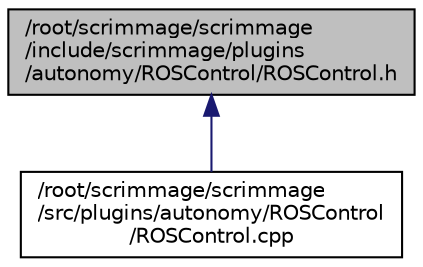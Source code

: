 digraph "/root/scrimmage/scrimmage/include/scrimmage/plugins/autonomy/ROSControl/ROSControl.h"
{
 // LATEX_PDF_SIZE
  edge [fontname="Helvetica",fontsize="10",labelfontname="Helvetica",labelfontsize="10"];
  node [fontname="Helvetica",fontsize="10",shape=record];
  Node1 [label="/root/scrimmage/scrimmage\l/include/scrimmage/plugins\l/autonomy/ROSControl/ROSControl.h",height=0.2,width=0.4,color="black", fillcolor="grey75", style="filled", fontcolor="black",tooltip="Brief file description."];
  Node1 -> Node2 [dir="back",color="midnightblue",fontsize="10",style="solid",fontname="Helvetica"];
  Node2 [label="/root/scrimmage/scrimmage\l/src/plugins/autonomy/ROSControl\l/ROSControl.cpp",height=0.2,width=0.4,color="black", fillcolor="white", style="filled",URL="$ROSControl_8cpp.html",tooltip="Brief file description."];
}
